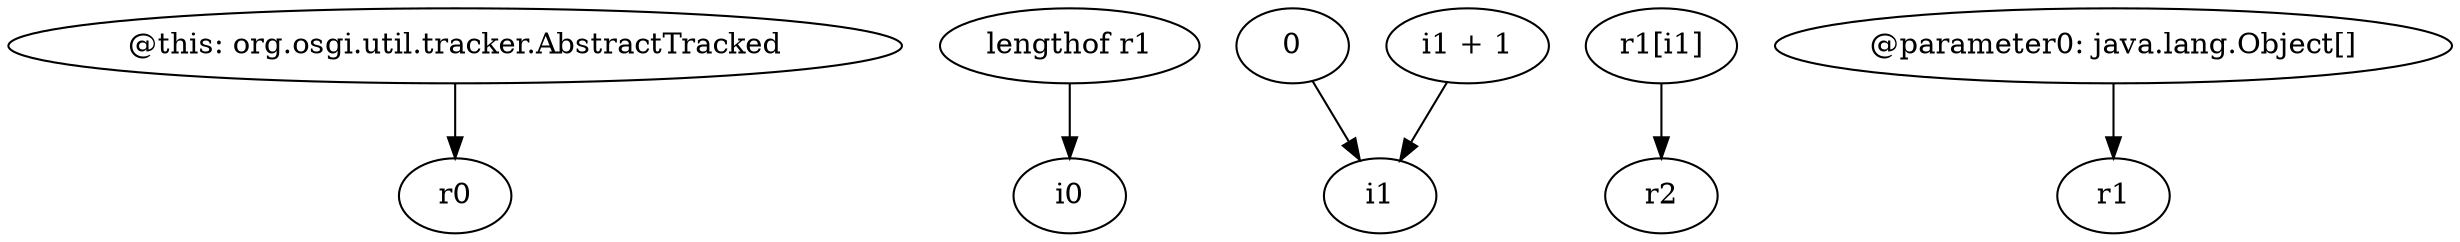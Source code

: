 digraph g {
0[label="@this: org.osgi.util.tracker.AbstractTracked"]
1[label="r0"]
0->1[label=""]
2[label="lengthof r1"]
3[label="i0"]
2->3[label=""]
4[label="0"]
5[label="i1"]
4->5[label=""]
6[label="r1[i1]"]
7[label="r2"]
6->7[label=""]
8[label="i1 + 1"]
8->5[label=""]
9[label="@parameter0: java.lang.Object[]"]
10[label="r1"]
9->10[label=""]
}